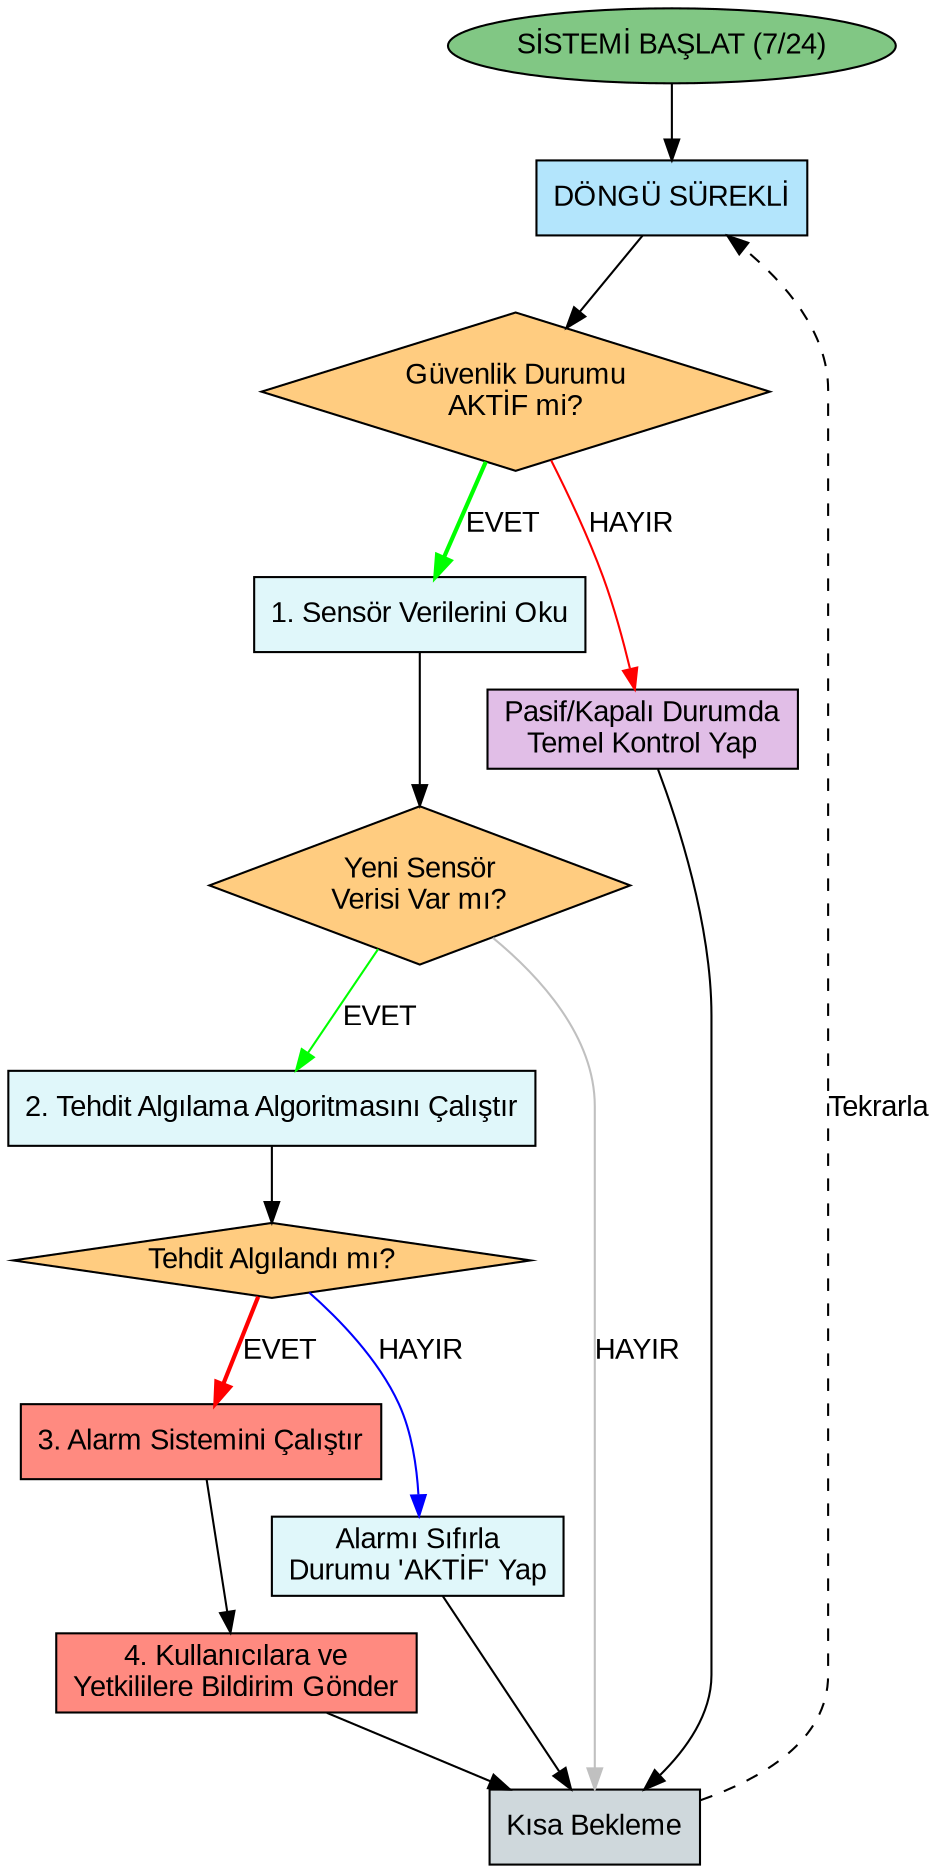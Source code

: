 digraph AkilliEvGuvenlikSistemi {
    // Grafiğin genel ayarları
    rankdir=TB; // Yukarıdan aşağıya akış (Top to Bottom)
    node [shape=box, style="filled", fillcolor="#E0F7FA", fontname="Arial"];
    edge [fontname="Arial"];

    // Başlangıç ve Durdurma Noktaları (Oval)
    baslangic [label="SİSTEMİ BAŞLAT (7/24)", shape=oval, fillcolor="#81C784"];
    
    // Ana Döngü (Dörtgen)
    dongu [label="DÖNGÜ SÜREKLİ", shape=box, fillcolor="#B3E5FC"];
    
    // Karar Noktaları (Elmas)
    aktif_mi [label="Güvenlik Durumu\nAKTİF mi?", shape=diamond, fillcolor="#FFCC80"];
    veri_var_mi [label="Yeni Sensör\nVerisi Var mı?", shape=diamond, fillcolor="#FFCC80"];
    tehdit_algilandi [label="Tehdit Algılandı mı?", shape=diamond, fillcolor="#FFCC80"];
    
    // İşlem Adımları (Dörtgen)
    oku [label="1. Sensör Verilerini Oku", shape=box];
    algila [label="2. Tehdit Algılama Algoritmasını Çalıştır", shape=box];
    alarm_ver [label="3. Alarm Sistemini Çalıştır", shape=box, fillcolor="#FF8A80"];
    bildirim_gonder [label="4. Kullanıcılara ve\nYetkililere Bildirim Gönder", shape=box, fillcolor="#FF8A80"];
    sifirla [label="Alarmı Sıfırla\nDurumu 'AKTİF' Yap", shape=box];
    pasif_bekle [label="Pasif/Kapalı Durumda\nTemel Kontrol Yap", shape=box, fillcolor="#E1BEE7"];
    bekle [label="Kısa Bekleme", shape=box, fillcolor="#CFD8DC"];

    // ********** AKIŞ BAĞLANTILARI **********

    // Başlangıçtan Ana Döngüye
    baslangic -> dongu;

    // Ana Döngü Başlangıcı ve Kontroller
    dongu -> aktif_mi;

    // A. Güvenlik AKTİF Durumu Akışı
    aktif_mi -> oku [label="EVET", color="green", penwidth=2];
    
    oku -> veri_var_mi;
    
    // Veri Varsa Tehdit Algılamaya Geç
    veri_var_mi -> algila [label="EVET", color="green"];
    
    algila -> tehdit_algilandi;
    
    // Tehdit Algılanırsa Alarm ve Bildirim
    tehdit_algilandi -> alarm_ver [label="EVET", color="red", penwidth=2];
    
    alarm_ver -> bildirim_gonder;
    
    bildirim_gonder -> bekle;
    
    // Tehdit Yoksa Alarmı Sıfırla
    tehdit_algilandi -> sifirla [label="HAYIR", color="blue"];
    
    sifirla -> bekle;
    
    // Veri Yoksa Beklemeye Geç (Optimizasyon)
    veri_var_mi -> bekle [label="HAYIR", color="gray"];
    
    // B. Güvenlik PASİF Durumu Akışı
    aktif_mi -> pasif_bekle [label="HAYIR", color="red"];

    pasif_bekle -> bekle;
    
    // Döngünün Kapanışı
    bekle -> dongu [label="Tekrarla", style="dashed"];
}
